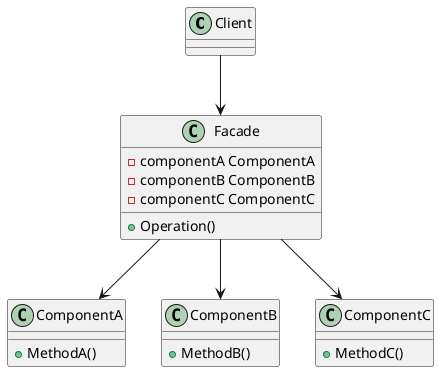@startuml FacadePattern

class Client

class ComponentA {
    +MethodA()
}

class ComponentB {
    +MethodB()
}

class ComponentC {
    +MethodC()
}

class Facade {
    -componentA ComponentA
    -componentB ComponentB
    -componentC ComponentC
    +Operation()
}

Client --> Facade
Facade --> ComponentA
Facade --> ComponentB
Facade --> ComponentC

@enduml
